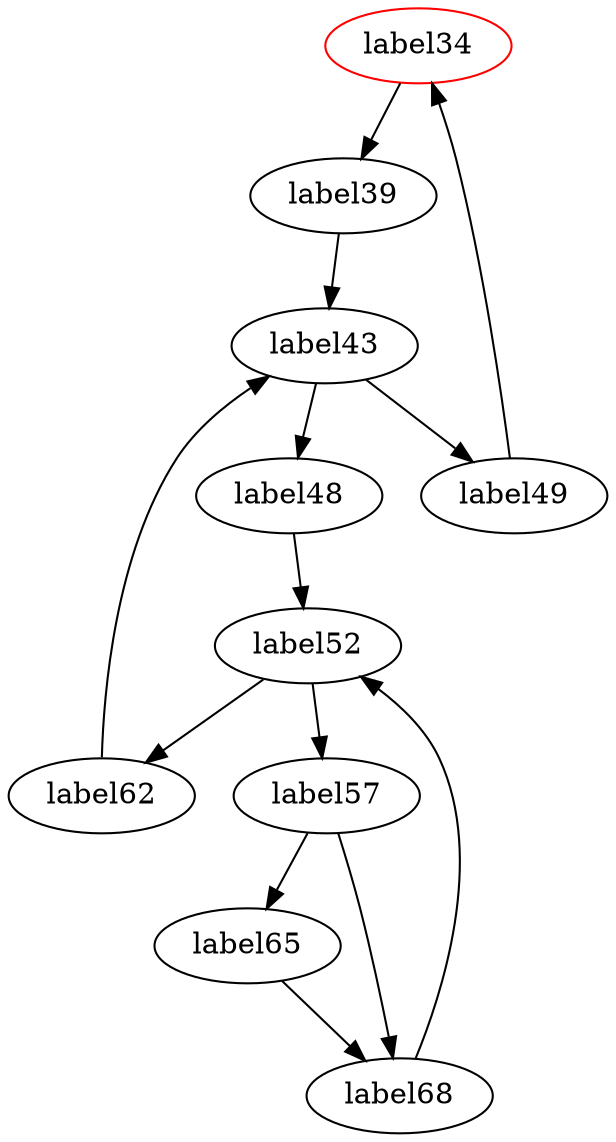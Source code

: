 digraph G {
	label34 [color=red];
	label34->label39;
	label52->label57;
	label52->label62;
	label57->label65;
	label57->label68;
	label65->label68;
	label68->label52;
	label62->label43;
	label43->label48;
	label43->label49;
	label48->label52;
	label49->label34;
	label39->label43;
}
